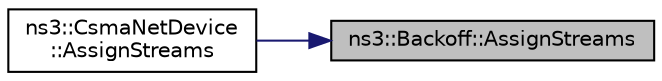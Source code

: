 digraph "ns3::Backoff::AssignStreams"
{
 // LATEX_PDF_SIZE
  edge [fontname="Helvetica",fontsize="10",labelfontname="Helvetica",labelfontsize="10"];
  node [fontname="Helvetica",fontsize="10",shape=record];
  rankdir="RL";
  Node1 [label="ns3::Backoff::AssignStreams",height=0.2,width=0.4,color="black", fillcolor="grey75", style="filled", fontcolor="black",tooltip="Assign a fixed random variable stream number to the random variables used by this model."];
  Node1 -> Node2 [dir="back",color="midnightblue",fontsize="10",style="solid",fontname="Helvetica"];
  Node2 [label="ns3::CsmaNetDevice\l::AssignStreams",height=0.2,width=0.4,color="black", fillcolor="white", style="filled",URL="$classns3_1_1_csma_net_device.html#a7eecd9876d8d0642fc403867e5fa1cb4",tooltip="Assign a fixed random variable stream number to the random variables used by this model."];
}
